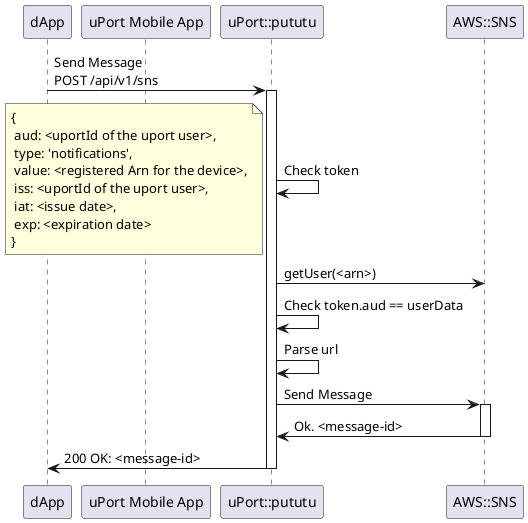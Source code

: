 @startuml
participant "dApp" as dApp
participant "uPort Mobile App" as uPort
participant "uPort::pututu" as pututu
participant "AWS::SNS" as sns


dApp -> pututu: Send Message\nPOST /api/v1/sns
activate pututu

pututu -> pututu: Check token
note left
{
 aud: <uportId of the uport user>,
 type: 'notifications',
 value: <registered Arn for the device>,
 iss: <uportId of the uport user>,
 iat: <issue date>,
 exp: <expiration date>
}
end note
pututu -> sns: getUser(<arn>)
pututu -> pututu: Check token.aud == userData
pututu -> pututu: Parse url
pututu -> sns: Send Message
activate sns
sns -> pututu: Ok. <message-id>
deactivate sns

dApp <- pututu: 200 OK: <message-id>
deactivate pututu


@enduml
